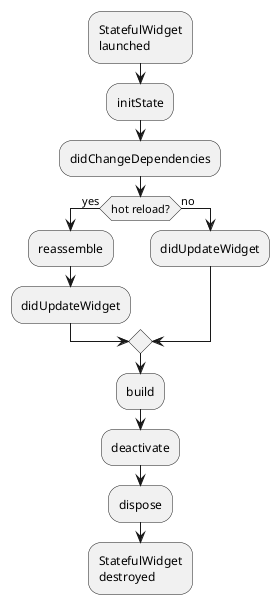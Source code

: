 ```UML
@startuml
:StatefulWidget
launched;
:initState;
:didChangeDependencies;
if (hot reload?) then (yes)
    :reassemble;
    :didUpdateWidget;
else(no)
    :didUpdateWidget;
endif
:build;
:deactivate;
:dispose;
:StatefulWidget
destroyed;
@enduml
```